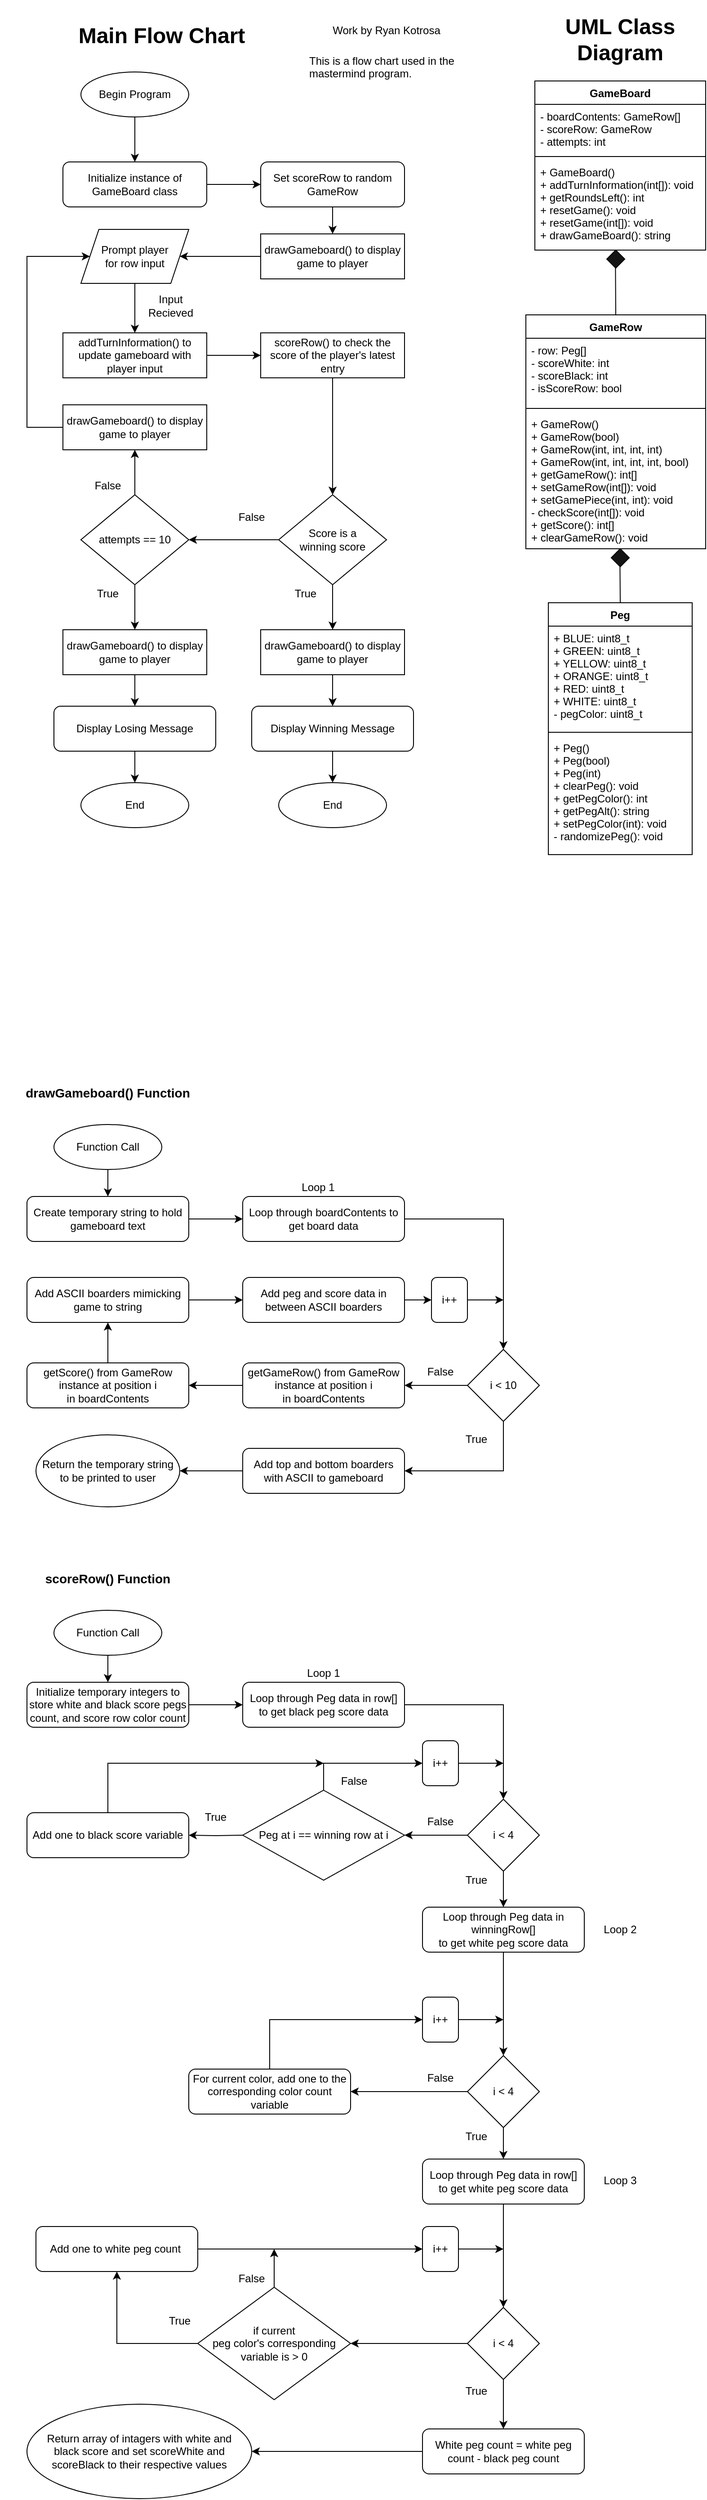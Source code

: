 <mxfile version="13.8.0" type="github">
  <diagram id="C5RBs43oDa-KdzZeNtuy" name="Page-1">
    <mxGraphModel dx="1625" dy="724" grid="1" gridSize="10" guides="1" tooltips="1" connect="1" arrows="1" fold="1" page="1" pageScale="1" pageWidth="827" pageHeight="1169" math="0" shadow="0">
      <root>
        <mxCell id="WIyWlLk6GJQsqaUBKTNV-0" />
        <mxCell id="WIyWlLk6GJQsqaUBKTNV-1" parent="WIyWlLk6GJQsqaUBKTNV-0" />
        <mxCell id="qy54ewY4zmLZA6wz8bQR-19" style="edgeStyle=orthogonalEdgeStyle;rounded=0;orthogonalLoop=1;jettySize=auto;html=1;entryX=0.5;entryY=0;entryDx=0;entryDy=0;" edge="1" parent="WIyWlLk6GJQsqaUBKTNV-1" source="qy54ewY4zmLZA6wz8bQR-0" target="qy54ewY4zmLZA6wz8bQR-18">
          <mxGeometry relative="1" as="geometry" />
        </mxCell>
        <mxCell id="qy54ewY4zmLZA6wz8bQR-0" value="Begin Program" style="ellipse;whiteSpace=wrap;html=1;" vertex="1" parent="WIyWlLk6GJQsqaUBKTNV-1">
          <mxGeometry x="110" y="80" width="120" height="50" as="geometry" />
        </mxCell>
        <mxCell id="qy54ewY4zmLZA6wz8bQR-1" value="" style="endArrow=none;html=1;entryX=0.5;entryY=0;entryDx=0;entryDy=0;exitX=0.484;exitY=0.965;exitDx=0;exitDy=0;exitPerimeter=0;" edge="1" parent="WIyWlLk6GJQsqaUBKTNV-1" source="qy54ewY4zmLZA6wz8bQR-2" target="qy54ewY4zmLZA6wz8bQR-9">
          <mxGeometry width="50" height="50" relative="1" as="geometry">
            <mxPoint x="830" y="391" as="sourcePoint" />
            <mxPoint x="880" y="341" as="targetPoint" />
          </mxGeometry>
        </mxCell>
        <mxCell id="qy54ewY4zmLZA6wz8bQR-2" value="" style="rhombus;whiteSpace=wrap;html=1;fillColor=#141414;" vertex="1" parent="WIyWlLk6GJQsqaUBKTNV-1">
          <mxGeometry x="700" y="610" width="20" height="20" as="geometry" />
        </mxCell>
        <mxCell id="qy54ewY4zmLZA6wz8bQR-3" value="" style="endArrow=none;html=1;entryX=0.5;entryY=0;entryDx=0;entryDy=0;exitX=0.484;exitY=0.965;exitDx=0;exitDy=0;exitPerimeter=0;" edge="1" parent="WIyWlLk6GJQsqaUBKTNV-1" source="qy54ewY4zmLZA6wz8bQR-4" target="qy54ewY4zmLZA6wz8bQR-5">
          <mxGeometry width="50" height="50" relative="1" as="geometry">
            <mxPoint x="800" y="405" as="sourcePoint" />
            <mxPoint x="690" y="305" as="targetPoint" />
          </mxGeometry>
        </mxCell>
        <mxCell id="qy54ewY4zmLZA6wz8bQR-4" value="" style="rhombus;whiteSpace=wrap;html=1;fillColor=#141414;" vertex="1" parent="WIyWlLk6GJQsqaUBKTNV-1">
          <mxGeometry x="695" y="278" width="20" height="20" as="geometry" />
        </mxCell>
        <mxCell id="qy54ewY4zmLZA6wz8bQR-9" value="Peg" style="swimlane;fontStyle=1;align=center;verticalAlign=top;childLayout=stackLayout;horizontal=1;startSize=26;horizontalStack=0;resizeParent=1;resizeParentMax=0;resizeLast=0;collapsible=1;marginBottom=0;" vertex="1" parent="WIyWlLk6GJQsqaUBKTNV-1">
          <mxGeometry x="630" y="670" width="160" height="280" as="geometry" />
        </mxCell>
        <mxCell id="qy54ewY4zmLZA6wz8bQR-10" value="+ BLUE: uint8_t&#xa;+ GREEN: uint8_t&#xa;+ YELLOW: uint8_t&#xa;+ ORANGE: uint8_t&#xa;+ RED: uint8_t&#xa;+ WHITE: uint8_t&#xa;- pegColor: uint8_t" style="text;strokeColor=none;fillColor=none;align=left;verticalAlign=top;spacingLeft=4;spacingRight=4;overflow=hidden;rotatable=0;points=[[0,0.5],[1,0.5]];portConstraint=eastwest;" vertex="1" parent="qy54ewY4zmLZA6wz8bQR-9">
          <mxGeometry y="26" width="160" height="114" as="geometry" />
        </mxCell>
        <mxCell id="qy54ewY4zmLZA6wz8bQR-11" value="" style="line;strokeWidth=1;fillColor=none;align=left;verticalAlign=middle;spacingTop=-1;spacingLeft=3;spacingRight=3;rotatable=0;labelPosition=right;points=[];portConstraint=eastwest;" vertex="1" parent="qy54ewY4zmLZA6wz8bQR-9">
          <mxGeometry y="140" width="160" height="8" as="geometry" />
        </mxCell>
        <mxCell id="qy54ewY4zmLZA6wz8bQR-12" value="+ Peg()&#xa;+ Peg(bool)&#xa;+ Peg(int)&#xa;+ clearPeg(): void&#xa;+ getPegColor(): int&#xa;+ getPegAlt(): string&#xa;+ setPegColor(int): void&#xa;- randomizePeg(): void" style="text;strokeColor=none;fillColor=none;align=left;verticalAlign=top;spacingLeft=4;spacingRight=4;overflow=hidden;rotatable=0;points=[[0,0.5],[1,0.5]];portConstraint=eastwest;" vertex="1" parent="qy54ewY4zmLZA6wz8bQR-9">
          <mxGeometry y="148" width="160" height="132" as="geometry" />
        </mxCell>
        <mxCell id="qy54ewY4zmLZA6wz8bQR-13" value="GameBoard" style="swimlane;fontStyle=1;align=center;verticalAlign=top;childLayout=stackLayout;horizontal=1;startSize=26;horizontalStack=0;resizeParent=1;resizeParentMax=0;resizeLast=0;collapsible=1;marginBottom=0;" vertex="1" parent="WIyWlLk6GJQsqaUBKTNV-1">
          <mxGeometry x="615" y="90" width="190" height="188" as="geometry" />
        </mxCell>
        <mxCell id="qy54ewY4zmLZA6wz8bQR-14" value="- boardContents: GameRow[]&#xa;- scoreRow: GameRow&#xa;- attempts: int&#xa;" style="text;strokeColor=none;fillColor=none;align=left;verticalAlign=top;spacingLeft=4;spacingRight=4;overflow=hidden;rotatable=0;points=[[0,0.5],[1,0.5]];portConstraint=eastwest;" vertex="1" parent="qy54ewY4zmLZA6wz8bQR-13">
          <mxGeometry y="26" width="190" height="54" as="geometry" />
        </mxCell>
        <mxCell id="qy54ewY4zmLZA6wz8bQR-15" value="" style="line;strokeWidth=1;fillColor=none;align=left;verticalAlign=middle;spacingTop=-1;spacingLeft=3;spacingRight=3;rotatable=0;labelPosition=right;points=[];portConstraint=eastwest;" vertex="1" parent="qy54ewY4zmLZA6wz8bQR-13">
          <mxGeometry y="80" width="190" height="8" as="geometry" />
        </mxCell>
        <mxCell id="qy54ewY4zmLZA6wz8bQR-16" value="+ GameBoard()&#xa;+ addTurnInformation(int[]): void&#xa;+ getRoundsLeft(): int&#xa;+ resetGame(): void&#xa;+ resetGame(int[]): void&#xa;+ drawGameBoard(): string" style="text;strokeColor=none;fillColor=none;align=left;verticalAlign=top;spacingLeft=4;spacingRight=4;overflow=hidden;rotatable=0;points=[[0,0.5],[1,0.5]];portConstraint=eastwest;" vertex="1" parent="qy54ewY4zmLZA6wz8bQR-13">
          <mxGeometry y="88" width="190" height="100" as="geometry" />
        </mxCell>
        <mxCell id="qy54ewY4zmLZA6wz8bQR-17" value="&lt;h1&gt;UML Class Diagram&lt;/h1&gt;" style="text;html=1;strokeColor=none;fillColor=none;spacing=5;spacingTop=-20;whiteSpace=wrap;overflow=hidden;rounded=0;align=center;" vertex="1" parent="WIyWlLk6GJQsqaUBKTNV-1">
          <mxGeometry x="640" y="10" width="140" height="70" as="geometry" />
        </mxCell>
        <mxCell id="qy54ewY4zmLZA6wz8bQR-21" style="edgeStyle=orthogonalEdgeStyle;rounded=0;orthogonalLoop=1;jettySize=auto;html=1;entryX=0;entryY=0.5;entryDx=0;entryDy=0;" edge="1" parent="WIyWlLk6GJQsqaUBKTNV-1" source="qy54ewY4zmLZA6wz8bQR-18" target="qy54ewY4zmLZA6wz8bQR-20">
          <mxGeometry relative="1" as="geometry" />
        </mxCell>
        <mxCell id="qy54ewY4zmLZA6wz8bQR-18" value="Initialize instance of GameBoard class" style="rounded=1;whiteSpace=wrap;html=1;" vertex="1" parent="WIyWlLk6GJQsqaUBKTNV-1">
          <mxGeometry x="90" y="180" width="160" height="50" as="geometry" />
        </mxCell>
        <mxCell id="qy54ewY4zmLZA6wz8bQR-24" style="edgeStyle=orthogonalEdgeStyle;rounded=0;orthogonalLoop=1;jettySize=auto;html=1;" edge="1" parent="WIyWlLk6GJQsqaUBKTNV-1" source="qy54ewY4zmLZA6wz8bQR-20" target="qy54ewY4zmLZA6wz8bQR-22">
          <mxGeometry relative="1" as="geometry" />
        </mxCell>
        <mxCell id="qy54ewY4zmLZA6wz8bQR-20" value="Set scoreRow to random GameRow" style="rounded=1;whiteSpace=wrap;html=1;" vertex="1" parent="WIyWlLk6GJQsqaUBKTNV-1">
          <mxGeometry x="310" y="180" width="160" height="50" as="geometry" />
        </mxCell>
        <mxCell id="qy54ewY4zmLZA6wz8bQR-27" style="edgeStyle=orthogonalEdgeStyle;rounded=0;orthogonalLoop=1;jettySize=auto;html=1;entryX=1;entryY=0.5;entryDx=0;entryDy=0;" edge="1" parent="WIyWlLk6GJQsqaUBKTNV-1" source="qy54ewY4zmLZA6wz8bQR-22" target="qy54ewY4zmLZA6wz8bQR-26">
          <mxGeometry relative="1" as="geometry" />
        </mxCell>
        <mxCell id="qy54ewY4zmLZA6wz8bQR-22" value="drawGameboard() to display game to player" style="rounded=1;whiteSpace=wrap;html=1;arcSize=0;" vertex="1" parent="WIyWlLk6GJQsqaUBKTNV-1">
          <mxGeometry x="310" y="260" width="160" height="50" as="geometry" />
        </mxCell>
        <mxCell id="qy54ewY4zmLZA6wz8bQR-29" style="edgeStyle=orthogonalEdgeStyle;rounded=0;orthogonalLoop=1;jettySize=auto;html=1;" edge="1" parent="WIyWlLk6GJQsqaUBKTNV-1" source="qy54ewY4zmLZA6wz8bQR-26" target="qy54ewY4zmLZA6wz8bQR-28">
          <mxGeometry relative="1" as="geometry" />
        </mxCell>
        <mxCell id="qy54ewY4zmLZA6wz8bQR-26" value="Prompt player&lt;br&gt;for row input" style="shape=parallelogram;perimeter=parallelogramPerimeter;whiteSpace=wrap;html=1;fixedSize=1;" vertex="1" parent="WIyWlLk6GJQsqaUBKTNV-1">
          <mxGeometry x="110" y="255" width="120" height="60" as="geometry" />
        </mxCell>
        <mxCell id="qy54ewY4zmLZA6wz8bQR-32" style="edgeStyle=orthogonalEdgeStyle;rounded=0;orthogonalLoop=1;jettySize=auto;html=1;" edge="1" parent="WIyWlLk6GJQsqaUBKTNV-1" source="qy54ewY4zmLZA6wz8bQR-28" target="qy54ewY4zmLZA6wz8bQR-31">
          <mxGeometry relative="1" as="geometry" />
        </mxCell>
        <mxCell id="qy54ewY4zmLZA6wz8bQR-28" value="addTurnInformation() to update gameboard with player input" style="rounded=1;whiteSpace=wrap;html=1;arcSize=0;" vertex="1" parent="WIyWlLk6GJQsqaUBKTNV-1">
          <mxGeometry x="90" y="370" width="160" height="50" as="geometry" />
        </mxCell>
        <mxCell id="qy54ewY4zmLZA6wz8bQR-30" value="Input Recieved" style="text;html=1;strokeColor=none;fillColor=none;align=center;verticalAlign=middle;whiteSpace=wrap;rounded=0;" vertex="1" parent="WIyWlLk6GJQsqaUBKTNV-1">
          <mxGeometry x="190" y="330" width="40" height="20" as="geometry" />
        </mxCell>
        <mxCell id="qy54ewY4zmLZA6wz8bQR-35" style="edgeStyle=orthogonalEdgeStyle;rounded=0;orthogonalLoop=1;jettySize=auto;html=1;entryX=0.5;entryY=0;entryDx=0;entryDy=0;" edge="1" parent="WIyWlLk6GJQsqaUBKTNV-1" source="qy54ewY4zmLZA6wz8bQR-31" target="qy54ewY4zmLZA6wz8bQR-39">
          <mxGeometry relative="1" as="geometry">
            <mxPoint x="390" y="460" as="targetPoint" />
          </mxGeometry>
        </mxCell>
        <mxCell id="qy54ewY4zmLZA6wz8bQR-31" value="scoreRow() to check the score of the player&#39;s latest entry" style="rounded=1;whiteSpace=wrap;html=1;arcSize=0;" vertex="1" parent="WIyWlLk6GJQsqaUBKTNV-1">
          <mxGeometry x="310" y="370" width="160" height="50" as="geometry" />
        </mxCell>
        <mxCell id="qy54ewY4zmLZA6wz8bQR-53" style="edgeStyle=orthogonalEdgeStyle;rounded=0;orthogonalLoop=1;jettySize=auto;html=1;" edge="1" parent="WIyWlLk6GJQsqaUBKTNV-1" source="qy54ewY4zmLZA6wz8bQR-39" target="qy54ewY4zmLZA6wz8bQR-52">
          <mxGeometry relative="1" as="geometry" />
        </mxCell>
        <mxCell id="qy54ewY4zmLZA6wz8bQR-39" value="Score is a &lt;br&gt;winning score" style="rhombus;whiteSpace=wrap;html=1;" vertex="1" parent="WIyWlLk6GJQsqaUBKTNV-1">
          <mxGeometry x="330" y="550" width="120" height="100" as="geometry" />
        </mxCell>
        <mxCell id="qy54ewY4zmLZA6wz8bQR-41" value="False" style="text;html=1;strokeColor=none;fillColor=none;align=center;verticalAlign=middle;whiteSpace=wrap;rounded=0;" vertex="1" parent="WIyWlLk6GJQsqaUBKTNV-1">
          <mxGeometry x="280" y="565" width="40" height="20" as="geometry" />
        </mxCell>
        <mxCell id="qy54ewY4zmLZA6wz8bQR-44" style="edgeStyle=orthogonalEdgeStyle;rounded=0;orthogonalLoop=1;jettySize=auto;html=1;" edge="1" parent="WIyWlLk6GJQsqaUBKTNV-1" source="qy54ewY4zmLZA6wz8bQR-42" target="qy54ewY4zmLZA6wz8bQR-26">
          <mxGeometry relative="1" as="geometry">
            <mxPoint x="50" y="290" as="targetPoint" />
            <Array as="points">
              <mxPoint x="50" y="475" />
              <mxPoint x="50" y="285" />
            </Array>
          </mxGeometry>
        </mxCell>
        <mxCell id="qy54ewY4zmLZA6wz8bQR-42" value="drawGameboard() to display game to player" style="rounded=1;whiteSpace=wrap;html=1;arcSize=0;" vertex="1" parent="WIyWlLk6GJQsqaUBKTNV-1">
          <mxGeometry x="90" y="450" width="160" height="50" as="geometry" />
        </mxCell>
        <mxCell id="qy54ewY4zmLZA6wz8bQR-51" style="edgeStyle=orthogonalEdgeStyle;rounded=0;orthogonalLoop=1;jettySize=auto;html=1;entryX=0.5;entryY=0;entryDx=0;entryDy=0;" edge="1" parent="WIyWlLk6GJQsqaUBKTNV-1" source="qy54ewY4zmLZA6wz8bQR-46" target="qy54ewY4zmLZA6wz8bQR-50">
          <mxGeometry relative="1" as="geometry" />
        </mxCell>
        <mxCell id="qy54ewY4zmLZA6wz8bQR-46" value="drawGameboard() to display game to player" style="rounded=1;whiteSpace=wrap;html=1;arcSize=0;" vertex="1" parent="WIyWlLk6GJQsqaUBKTNV-1">
          <mxGeometry x="310" y="700" width="160" height="50" as="geometry" />
        </mxCell>
        <mxCell id="qy54ewY4zmLZA6wz8bQR-47" style="edgeStyle=orthogonalEdgeStyle;rounded=0;orthogonalLoop=1;jettySize=auto;html=1;entryX=0.5;entryY=0;entryDx=0;entryDy=0;exitX=0.5;exitY=1;exitDx=0;exitDy=0;" edge="1" parent="WIyWlLk6GJQsqaUBKTNV-1" source="qy54ewY4zmLZA6wz8bQR-39" target="qy54ewY4zmLZA6wz8bQR-46">
          <mxGeometry relative="1" as="geometry">
            <mxPoint x="390" y="565" as="sourcePoint" />
            <mxPoint x="260" y="520" as="targetPoint" />
          </mxGeometry>
        </mxCell>
        <mxCell id="qy54ewY4zmLZA6wz8bQR-48" value="True" style="text;html=1;strokeColor=none;fillColor=none;align=center;verticalAlign=middle;whiteSpace=wrap;rounded=0;" vertex="1" parent="WIyWlLk6GJQsqaUBKTNV-1">
          <mxGeometry x="340" y="650" width="40" height="20" as="geometry" />
        </mxCell>
        <mxCell id="qy54ewY4zmLZA6wz8bQR-65" style="edgeStyle=orthogonalEdgeStyle;rounded=0;orthogonalLoop=1;jettySize=auto;html=1;" edge="1" parent="WIyWlLk6GJQsqaUBKTNV-1" source="qy54ewY4zmLZA6wz8bQR-50" target="qy54ewY4zmLZA6wz8bQR-64">
          <mxGeometry relative="1" as="geometry" />
        </mxCell>
        <mxCell id="qy54ewY4zmLZA6wz8bQR-50" value="Display Winning Message" style="rounded=1;whiteSpace=wrap;html=1;" vertex="1" parent="WIyWlLk6GJQsqaUBKTNV-1">
          <mxGeometry x="300" y="785" width="180" height="50" as="geometry" />
        </mxCell>
        <mxCell id="qy54ewY4zmLZA6wz8bQR-54" style="edgeStyle=orthogonalEdgeStyle;rounded=0;orthogonalLoop=1;jettySize=auto;html=1;" edge="1" parent="WIyWlLk6GJQsqaUBKTNV-1" source="qy54ewY4zmLZA6wz8bQR-52" target="qy54ewY4zmLZA6wz8bQR-42">
          <mxGeometry relative="1" as="geometry" />
        </mxCell>
        <mxCell id="qy54ewY4zmLZA6wz8bQR-55" style="edgeStyle=orthogonalEdgeStyle;rounded=0;orthogonalLoop=1;jettySize=auto;html=1;entryX=0.5;entryY=0;entryDx=0;entryDy=0;" edge="1" parent="WIyWlLk6GJQsqaUBKTNV-1" source="qy54ewY4zmLZA6wz8bQR-52" target="qy54ewY4zmLZA6wz8bQR-59">
          <mxGeometry relative="1" as="geometry">
            <mxPoint x="170" y="690" as="targetPoint" />
          </mxGeometry>
        </mxCell>
        <mxCell id="qy54ewY4zmLZA6wz8bQR-52" value="attempts == 10" style="rhombus;whiteSpace=wrap;html=1;" vertex="1" parent="WIyWlLk6GJQsqaUBKTNV-1">
          <mxGeometry x="110" y="550" width="120" height="100" as="geometry" />
        </mxCell>
        <mxCell id="qy54ewY4zmLZA6wz8bQR-56" value="False" style="text;html=1;strokeColor=none;fillColor=none;align=center;verticalAlign=middle;whiteSpace=wrap;rounded=0;" vertex="1" parent="WIyWlLk6GJQsqaUBKTNV-1">
          <mxGeometry x="120" y="530" width="40" height="20" as="geometry" />
        </mxCell>
        <mxCell id="qy54ewY4zmLZA6wz8bQR-58" value="True" style="text;html=1;strokeColor=none;fillColor=none;align=center;verticalAlign=middle;whiteSpace=wrap;rounded=0;" vertex="1" parent="WIyWlLk6GJQsqaUBKTNV-1">
          <mxGeometry x="120" y="650" width="40" height="20" as="geometry" />
        </mxCell>
        <mxCell id="qy54ewY4zmLZA6wz8bQR-62" style="edgeStyle=orthogonalEdgeStyle;rounded=0;orthogonalLoop=1;jettySize=auto;html=1;entryX=0.5;entryY=0;entryDx=0;entryDy=0;" edge="1" parent="WIyWlLk6GJQsqaUBKTNV-1" source="qy54ewY4zmLZA6wz8bQR-59" target="qy54ewY4zmLZA6wz8bQR-60">
          <mxGeometry relative="1" as="geometry" />
        </mxCell>
        <mxCell id="qy54ewY4zmLZA6wz8bQR-59" value="drawGameboard() to display game to player" style="rounded=1;whiteSpace=wrap;html=1;arcSize=0;" vertex="1" parent="WIyWlLk6GJQsqaUBKTNV-1">
          <mxGeometry x="90" y="700" width="160" height="50" as="geometry" />
        </mxCell>
        <mxCell id="qy54ewY4zmLZA6wz8bQR-66" style="edgeStyle=orthogonalEdgeStyle;rounded=0;orthogonalLoop=1;jettySize=auto;html=1;" edge="1" parent="WIyWlLk6GJQsqaUBKTNV-1" source="qy54ewY4zmLZA6wz8bQR-60" target="qy54ewY4zmLZA6wz8bQR-63">
          <mxGeometry relative="1" as="geometry" />
        </mxCell>
        <mxCell id="qy54ewY4zmLZA6wz8bQR-60" value="Display Losing Message" style="rounded=1;whiteSpace=wrap;html=1;" vertex="1" parent="WIyWlLk6GJQsqaUBKTNV-1">
          <mxGeometry x="80" y="785" width="180" height="50" as="geometry" />
        </mxCell>
        <mxCell id="qy54ewY4zmLZA6wz8bQR-63" value="End" style="ellipse;whiteSpace=wrap;html=1;" vertex="1" parent="WIyWlLk6GJQsqaUBKTNV-1">
          <mxGeometry x="110" y="870" width="120" height="50" as="geometry" />
        </mxCell>
        <mxCell id="qy54ewY4zmLZA6wz8bQR-64" value="End" style="ellipse;whiteSpace=wrap;html=1;" vertex="1" parent="WIyWlLk6GJQsqaUBKTNV-1">
          <mxGeometry x="330" y="870" width="120" height="50" as="geometry" />
        </mxCell>
        <mxCell id="qy54ewY4zmLZA6wz8bQR-70" style="edgeStyle=orthogonalEdgeStyle;rounded=0;orthogonalLoop=1;jettySize=auto;html=1;entryX=0.5;entryY=0;entryDx=0;entryDy=0;" edge="1" parent="WIyWlLk6GJQsqaUBKTNV-1" source="qy54ewY4zmLZA6wz8bQR-67">
          <mxGeometry relative="1" as="geometry">
            <mxPoint x="140" y="1330" as="targetPoint" />
          </mxGeometry>
        </mxCell>
        <mxCell id="qy54ewY4zmLZA6wz8bQR-5" value="GameRow" style="swimlane;fontStyle=1;align=center;verticalAlign=top;childLayout=stackLayout;horizontal=1;startSize=26;horizontalStack=0;resizeParent=1;resizeParentMax=0;resizeLast=0;collapsible=1;marginBottom=0;" vertex="1" parent="WIyWlLk6GJQsqaUBKTNV-1">
          <mxGeometry x="605" y="350" width="200" height="260" as="geometry" />
        </mxCell>
        <mxCell id="qy54ewY4zmLZA6wz8bQR-6" value="- row: Peg[]&#xa;- scoreWhite: int&#xa;- scoreBlack: int&#xa;- isScoreRow: bool" style="text;strokeColor=none;fillColor=none;align=left;verticalAlign=top;spacingLeft=4;spacingRight=4;overflow=hidden;rotatable=0;points=[[0,0.5],[1,0.5]];portConstraint=eastwest;" vertex="1" parent="qy54ewY4zmLZA6wz8bQR-5">
          <mxGeometry y="26" width="200" height="74" as="geometry" />
        </mxCell>
        <mxCell id="qy54ewY4zmLZA6wz8bQR-7" value="" style="line;strokeWidth=1;fillColor=none;align=left;verticalAlign=middle;spacingTop=-1;spacingLeft=3;spacingRight=3;rotatable=0;labelPosition=right;points=[];portConstraint=eastwest;" vertex="1" parent="qy54ewY4zmLZA6wz8bQR-5">
          <mxGeometry y="100" width="200" height="8" as="geometry" />
        </mxCell>
        <mxCell id="qy54ewY4zmLZA6wz8bQR-8" value="+ GameRow()&#xa;+ GameRow(bool)&#xa;+ GameRow(int, int, int, int)&#xa;+ GameRow(int, int, int, int, bool)&#xa;+ getGameRow(): int[]&#xa;+ setGameRow(int[]): void&#xa;+ setGamePiece(int, int): void&#xa;- checkScore(int[]): void&#xa;+ getScore(): int[]&#xa;+ clearGameRow(): void&#xa;" style="text;strokeColor=none;fillColor=none;align=left;verticalAlign=top;spacingLeft=4;spacingRight=4;overflow=hidden;rotatable=0;points=[[0,0.5],[1,0.5]];portConstraint=eastwest;" vertex="1" parent="qy54ewY4zmLZA6wz8bQR-5">
          <mxGeometry y="108" width="200" height="152" as="geometry" />
        </mxCell>
        <mxCell id="qy54ewY4zmLZA6wz8bQR-67" value="Function Call" style="ellipse;whiteSpace=wrap;html=1;" vertex="1" parent="WIyWlLk6GJQsqaUBKTNV-1">
          <mxGeometry x="80" y="1250" width="120" height="50" as="geometry" />
        </mxCell>
        <mxCell id="qy54ewY4zmLZA6wz8bQR-69" value="&lt;font style=&quot;font-size: 14px&quot;&gt;drawGameboard() Function&lt;/font&gt;" style="text;html=1;strokeColor=none;fillColor=none;align=center;verticalAlign=middle;whiteSpace=wrap;rounded=0;fontStyle=1" vertex="1" parent="WIyWlLk6GJQsqaUBKTNV-1">
          <mxGeometry x="20" y="1190" width="240" height="50" as="geometry" />
        </mxCell>
        <mxCell id="qy54ewY4zmLZA6wz8bQR-73" style="edgeStyle=orthogonalEdgeStyle;rounded=0;orthogonalLoop=1;jettySize=auto;html=1;entryX=0;entryY=0.5;entryDx=0;entryDy=0;" edge="1" parent="WIyWlLk6GJQsqaUBKTNV-1" source="qy54ewY4zmLZA6wz8bQR-71" target="qy54ewY4zmLZA6wz8bQR-72">
          <mxGeometry relative="1" as="geometry" />
        </mxCell>
        <mxCell id="qy54ewY4zmLZA6wz8bQR-71" value="Create temporary string to hold gameboard text" style="rounded=1;whiteSpace=wrap;html=1;" vertex="1" parent="WIyWlLk6GJQsqaUBKTNV-1">
          <mxGeometry x="50" y="1330" width="180" height="50" as="geometry" />
        </mxCell>
        <mxCell id="qy54ewY4zmLZA6wz8bQR-81" style="edgeStyle=orthogonalEdgeStyle;rounded=0;orthogonalLoop=1;jettySize=auto;html=1;entryX=0.5;entryY=0;entryDx=0;entryDy=0;" edge="1" parent="WIyWlLk6GJQsqaUBKTNV-1" source="qy54ewY4zmLZA6wz8bQR-72" target="qy54ewY4zmLZA6wz8bQR-76">
          <mxGeometry relative="1" as="geometry" />
        </mxCell>
        <mxCell id="qy54ewY4zmLZA6wz8bQR-72" value="Loop through boardContents to get board data" style="rounded=1;whiteSpace=wrap;html=1;" vertex="1" parent="WIyWlLk6GJQsqaUBKTNV-1">
          <mxGeometry x="290" y="1330" width="180" height="50" as="geometry" />
        </mxCell>
        <mxCell id="qy54ewY4zmLZA6wz8bQR-74" value="&lt;h1&gt;Main Flow Chart&lt;/h1&gt;" style="text;html=1;strokeColor=none;fillColor=none;spacing=5;spacingTop=-20;whiteSpace=wrap;overflow=hidden;rounded=0;align=center;" vertex="1" parent="WIyWlLk6GJQsqaUBKTNV-1">
          <mxGeometry x="30" y="20" width="340" height="40" as="geometry" />
        </mxCell>
        <mxCell id="qy54ewY4zmLZA6wz8bQR-80" style="edgeStyle=orthogonalEdgeStyle;rounded=0;orthogonalLoop=1;jettySize=auto;html=1;" edge="1" parent="WIyWlLk6GJQsqaUBKTNV-1" source="qy54ewY4zmLZA6wz8bQR-76" target="qy54ewY4zmLZA6wz8bQR-79">
          <mxGeometry relative="1" as="geometry" />
        </mxCell>
        <mxCell id="qy54ewY4zmLZA6wz8bQR-94" style="edgeStyle=orthogonalEdgeStyle;rounded=0;orthogonalLoop=1;jettySize=auto;html=1;entryX=1;entryY=0.5;entryDx=0;entryDy=0;" edge="1" parent="WIyWlLk6GJQsqaUBKTNV-1" source="qy54ewY4zmLZA6wz8bQR-76" target="qy54ewY4zmLZA6wz8bQR-92">
          <mxGeometry relative="1" as="geometry">
            <Array as="points">
              <mxPoint x="580" y="1635" />
            </Array>
          </mxGeometry>
        </mxCell>
        <mxCell id="qy54ewY4zmLZA6wz8bQR-76" value="i &amp;lt; 10" style="rhombus;whiteSpace=wrap;html=1;" vertex="1" parent="WIyWlLk6GJQsqaUBKTNV-1">
          <mxGeometry x="540" y="1500" width="80" height="80" as="geometry" />
        </mxCell>
        <mxCell id="qy54ewY4zmLZA6wz8bQR-84" style="edgeStyle=orthogonalEdgeStyle;rounded=0;orthogonalLoop=1;jettySize=auto;html=1;entryX=1;entryY=0.5;entryDx=0;entryDy=0;" edge="1" parent="WIyWlLk6GJQsqaUBKTNV-1" source="qy54ewY4zmLZA6wz8bQR-79" target="qy54ewY4zmLZA6wz8bQR-82">
          <mxGeometry relative="1" as="geometry" />
        </mxCell>
        <mxCell id="qy54ewY4zmLZA6wz8bQR-79" value="getGameRow() from GameRow instance at position i&lt;br&gt;in boardContents" style="rounded=1;whiteSpace=wrap;html=1;" vertex="1" parent="WIyWlLk6GJQsqaUBKTNV-1">
          <mxGeometry x="290" y="1515" width="180" height="50" as="geometry" />
        </mxCell>
        <mxCell id="qy54ewY4zmLZA6wz8bQR-85" style="edgeStyle=orthogonalEdgeStyle;rounded=0;orthogonalLoop=1;jettySize=auto;html=1;" edge="1" parent="WIyWlLk6GJQsqaUBKTNV-1" source="qy54ewY4zmLZA6wz8bQR-82" target="qy54ewY4zmLZA6wz8bQR-83">
          <mxGeometry relative="1" as="geometry" />
        </mxCell>
        <mxCell id="qy54ewY4zmLZA6wz8bQR-82" value="getScore() from GameRow instance at position i&lt;br&gt;in boardContents" style="rounded=1;whiteSpace=wrap;html=1;" vertex="1" parent="WIyWlLk6GJQsqaUBKTNV-1">
          <mxGeometry x="50" y="1515" width="180" height="50" as="geometry" />
        </mxCell>
        <mxCell id="qy54ewY4zmLZA6wz8bQR-93" style="edgeStyle=orthogonalEdgeStyle;rounded=0;orthogonalLoop=1;jettySize=auto;html=1;entryX=0;entryY=0.5;entryDx=0;entryDy=0;" edge="1" parent="WIyWlLk6GJQsqaUBKTNV-1" source="qy54ewY4zmLZA6wz8bQR-83" target="qy54ewY4zmLZA6wz8bQR-87">
          <mxGeometry relative="1" as="geometry" />
        </mxCell>
        <mxCell id="qy54ewY4zmLZA6wz8bQR-83" value="Add ASCII boarders mimicking game to string" style="rounded=1;whiteSpace=wrap;html=1;" vertex="1" parent="WIyWlLk6GJQsqaUBKTNV-1">
          <mxGeometry x="50" y="1420" width="180" height="50" as="geometry" />
        </mxCell>
        <mxCell id="qy54ewY4zmLZA6wz8bQR-127" style="edgeStyle=orthogonalEdgeStyle;rounded=0;orthogonalLoop=1;jettySize=auto;html=1;entryX=0;entryY=0.5;entryDx=0;entryDy=0;" edge="1" parent="WIyWlLk6GJQsqaUBKTNV-1" source="qy54ewY4zmLZA6wz8bQR-87" target="qy54ewY4zmLZA6wz8bQR-126">
          <mxGeometry relative="1" as="geometry" />
        </mxCell>
        <mxCell id="qy54ewY4zmLZA6wz8bQR-87" value="Add peg and score data in between ASCII boarders" style="rounded=1;whiteSpace=wrap;html=1;" vertex="1" parent="WIyWlLk6GJQsqaUBKTNV-1">
          <mxGeometry x="290" y="1420" width="180" height="50" as="geometry" />
        </mxCell>
        <mxCell id="qy54ewY4zmLZA6wz8bQR-90" value="False" style="text;html=1;strokeColor=none;fillColor=none;align=center;verticalAlign=middle;whiteSpace=wrap;rounded=0;" vertex="1" parent="WIyWlLk6GJQsqaUBKTNV-1">
          <mxGeometry x="490" y="1515" width="40" height="20" as="geometry" />
        </mxCell>
        <mxCell id="qy54ewY4zmLZA6wz8bQR-96" style="edgeStyle=orthogonalEdgeStyle;rounded=0;orthogonalLoop=1;jettySize=auto;html=1;entryX=1;entryY=0.5;entryDx=0;entryDy=0;" edge="1" parent="WIyWlLk6GJQsqaUBKTNV-1" source="qy54ewY4zmLZA6wz8bQR-92" target="qy54ewY4zmLZA6wz8bQR-97">
          <mxGeometry relative="1" as="geometry">
            <mxPoint x="230" y="1635" as="targetPoint" />
          </mxGeometry>
        </mxCell>
        <mxCell id="qy54ewY4zmLZA6wz8bQR-92" value="Add top and bottom boarders with ASCII to gameboard" style="rounded=1;whiteSpace=wrap;html=1;" vertex="1" parent="WIyWlLk6GJQsqaUBKTNV-1">
          <mxGeometry x="290" y="1610" width="180" height="50" as="geometry" />
        </mxCell>
        <mxCell id="qy54ewY4zmLZA6wz8bQR-97" value="&lt;span&gt;Return the temporary string to be printed to user&lt;/span&gt;" style="ellipse;whiteSpace=wrap;html=1;" vertex="1" parent="WIyWlLk6GJQsqaUBKTNV-1">
          <mxGeometry x="60" y="1595" width="160" height="80" as="geometry" />
        </mxCell>
        <mxCell id="qy54ewY4zmLZA6wz8bQR-98" style="edgeStyle=orthogonalEdgeStyle;rounded=0;orthogonalLoop=1;jettySize=auto;html=1;entryX=0.5;entryY=0;entryDx=0;entryDy=0;" edge="1" parent="WIyWlLk6GJQsqaUBKTNV-1" source="qy54ewY4zmLZA6wz8bQR-99">
          <mxGeometry relative="1" as="geometry">
            <mxPoint x="140" y="1870" as="targetPoint" />
          </mxGeometry>
        </mxCell>
        <mxCell id="qy54ewY4zmLZA6wz8bQR-99" value="Function Call" style="ellipse;whiteSpace=wrap;html=1;" vertex="1" parent="WIyWlLk6GJQsqaUBKTNV-1">
          <mxGeometry x="80" y="1790" width="120" height="50" as="geometry" />
        </mxCell>
        <mxCell id="qy54ewY4zmLZA6wz8bQR-100" value="&lt;font style=&quot;font-size: 14px&quot;&gt;scoreRow() Function&lt;/font&gt;" style="text;html=1;strokeColor=none;fillColor=none;align=center;verticalAlign=middle;whiteSpace=wrap;rounded=0;fontStyle=1" vertex="1" parent="WIyWlLk6GJQsqaUBKTNV-1">
          <mxGeometry x="20" y="1730" width="240" height="50" as="geometry" />
        </mxCell>
        <mxCell id="qy54ewY4zmLZA6wz8bQR-101" style="edgeStyle=orthogonalEdgeStyle;rounded=0;orthogonalLoop=1;jettySize=auto;html=1;entryX=0;entryY=0.5;entryDx=0;entryDy=0;" edge="1" parent="WIyWlLk6GJQsqaUBKTNV-1" source="qy54ewY4zmLZA6wz8bQR-102" target="qy54ewY4zmLZA6wz8bQR-104">
          <mxGeometry relative="1" as="geometry" />
        </mxCell>
        <mxCell id="qy54ewY4zmLZA6wz8bQR-102" value="Initialize temporary integers to store white and black score pegs count, and score row color count" style="rounded=1;whiteSpace=wrap;html=1;" vertex="1" parent="WIyWlLk6GJQsqaUBKTNV-1">
          <mxGeometry x="50" y="1870" width="180" height="50" as="geometry" />
        </mxCell>
        <mxCell id="qy54ewY4zmLZA6wz8bQR-103" style="edgeStyle=orthogonalEdgeStyle;rounded=0;orthogonalLoop=1;jettySize=auto;html=1;entryX=0.5;entryY=0;entryDx=0;entryDy=0;" edge="1" parent="WIyWlLk6GJQsqaUBKTNV-1" source="qy54ewY4zmLZA6wz8bQR-104" target="qy54ewY4zmLZA6wz8bQR-107">
          <mxGeometry relative="1" as="geometry" />
        </mxCell>
        <mxCell id="qy54ewY4zmLZA6wz8bQR-104" value="Loop through Peg data in row[]&lt;br&gt;to get black peg score data" style="rounded=1;whiteSpace=wrap;html=1;" vertex="1" parent="WIyWlLk6GJQsqaUBKTNV-1">
          <mxGeometry x="290" y="1870" width="180" height="50" as="geometry" />
        </mxCell>
        <mxCell id="qy54ewY4zmLZA6wz8bQR-105" style="edgeStyle=orthogonalEdgeStyle;rounded=0;orthogonalLoop=1;jettySize=auto;html=1;" edge="1" parent="WIyWlLk6GJQsqaUBKTNV-1" source="qy54ewY4zmLZA6wz8bQR-107">
          <mxGeometry relative="1" as="geometry">
            <mxPoint x="470" y="2040" as="targetPoint" />
          </mxGeometry>
        </mxCell>
        <mxCell id="qy54ewY4zmLZA6wz8bQR-107" value="i &amp;lt; 4" style="rhombus;whiteSpace=wrap;html=1;" vertex="1" parent="WIyWlLk6GJQsqaUBKTNV-1">
          <mxGeometry x="540" y="2000" width="80" height="80" as="geometry" />
        </mxCell>
        <mxCell id="qy54ewY4zmLZA6wz8bQR-108" style="edgeStyle=orthogonalEdgeStyle;rounded=0;orthogonalLoop=1;jettySize=auto;html=1;entryX=1;entryY=0.5;entryDx=0;entryDy=0;" edge="1" parent="WIyWlLk6GJQsqaUBKTNV-1" target="qy54ewY4zmLZA6wz8bQR-111">
          <mxGeometry relative="1" as="geometry">
            <mxPoint x="290" y="2040" as="sourcePoint" />
          </mxGeometry>
        </mxCell>
        <mxCell id="qy54ewY4zmLZA6wz8bQR-125" style="edgeStyle=orthogonalEdgeStyle;rounded=0;orthogonalLoop=1;jettySize=auto;html=1;" edge="1" parent="WIyWlLk6GJQsqaUBKTNV-1" source="qy54ewY4zmLZA6wz8bQR-111">
          <mxGeometry relative="1" as="geometry">
            <mxPoint x="380" y="1960" as="targetPoint" />
            <Array as="points">
              <mxPoint x="140" y="1960" />
            </Array>
          </mxGeometry>
        </mxCell>
        <mxCell id="qy54ewY4zmLZA6wz8bQR-111" value="Add one to black score variable" style="rounded=1;whiteSpace=wrap;html=1;" vertex="1" parent="WIyWlLk6GJQsqaUBKTNV-1">
          <mxGeometry x="50" y="2015" width="180" height="50" as="geometry" />
        </mxCell>
        <mxCell id="qy54ewY4zmLZA6wz8bQR-112" style="edgeStyle=orthogonalEdgeStyle;rounded=0;orthogonalLoop=1;jettySize=auto;html=1;entryX=0;entryY=0.5;entryDx=0;entryDy=0;" edge="1" parent="WIyWlLk6GJQsqaUBKTNV-1" source="qy54ewY4zmLZA6wz8bQR-113">
          <mxGeometry relative="1" as="geometry">
            <mxPoint x="290" y="1985" as="targetPoint" />
          </mxGeometry>
        </mxCell>
        <mxCell id="qy54ewY4zmLZA6wz8bQR-116" value="False" style="text;html=1;strokeColor=none;fillColor=none;align=center;verticalAlign=middle;whiteSpace=wrap;rounded=0;" vertex="1" parent="WIyWlLk6GJQsqaUBKTNV-1">
          <mxGeometry x="490" y="2015" width="40" height="20" as="geometry" />
        </mxCell>
        <mxCell id="qy54ewY4zmLZA6wz8bQR-119" value="&lt;span&gt;Return array of intagers with white and&lt;br&gt;black score and set scoreWhite and &lt;br&gt;scoreBlack to their respective values&lt;br&gt;&lt;/span&gt;" style="ellipse;whiteSpace=wrap;html=1;" vertex="1" parent="WIyWlLk6GJQsqaUBKTNV-1">
          <mxGeometry x="50" y="2672.5" width="250" height="105" as="geometry" />
        </mxCell>
        <mxCell id="qy54ewY4zmLZA6wz8bQR-120" value="True" style="text;html=1;strokeColor=none;fillColor=none;align=center;verticalAlign=middle;whiteSpace=wrap;rounded=0;" vertex="1" parent="WIyWlLk6GJQsqaUBKTNV-1">
          <mxGeometry x="530" y="1590" width="40" height="20" as="geometry" />
        </mxCell>
        <mxCell id="qy54ewY4zmLZA6wz8bQR-133" style="edgeStyle=orthogonalEdgeStyle;rounded=0;orthogonalLoop=1;jettySize=auto;html=1;entryX=0;entryY=0.5;entryDx=0;entryDy=0;" edge="1" parent="WIyWlLk6GJQsqaUBKTNV-1" source="qy54ewY4zmLZA6wz8bQR-121" target="qy54ewY4zmLZA6wz8bQR-129">
          <mxGeometry relative="1" as="geometry">
            <Array as="points">
              <mxPoint x="380" y="2040" />
              <mxPoint x="380" y="1960" />
            </Array>
          </mxGeometry>
        </mxCell>
        <mxCell id="qy54ewY4zmLZA6wz8bQR-121" value="&lt;span&gt;Peg at i == winning row at i&lt;/span&gt;" style="rhombus;whiteSpace=wrap;html=1;" vertex="1" parent="WIyWlLk6GJQsqaUBKTNV-1">
          <mxGeometry x="290" y="1990" width="180" height="100" as="geometry" />
        </mxCell>
        <mxCell id="qy54ewY4zmLZA6wz8bQR-123" value="False" style="text;html=1;strokeColor=none;fillColor=none;align=center;verticalAlign=middle;whiteSpace=wrap;rounded=0;" vertex="1" parent="WIyWlLk6GJQsqaUBKTNV-1">
          <mxGeometry x="394" y="1970" width="40" height="20" as="geometry" />
        </mxCell>
        <mxCell id="qy54ewY4zmLZA6wz8bQR-124" value="True" style="text;html=1;strokeColor=none;fillColor=none;align=center;verticalAlign=middle;whiteSpace=wrap;rounded=0;" vertex="1" parent="WIyWlLk6GJQsqaUBKTNV-1">
          <mxGeometry x="240" y="2010" width="40" height="20" as="geometry" />
        </mxCell>
        <mxCell id="qy54ewY4zmLZA6wz8bQR-128" style="edgeStyle=orthogonalEdgeStyle;rounded=0;orthogonalLoop=1;jettySize=auto;html=1;" edge="1" parent="WIyWlLk6GJQsqaUBKTNV-1" source="qy54ewY4zmLZA6wz8bQR-126">
          <mxGeometry relative="1" as="geometry">
            <mxPoint x="580" y="1445" as="targetPoint" />
          </mxGeometry>
        </mxCell>
        <mxCell id="qy54ewY4zmLZA6wz8bQR-126" value="i++" style="rounded=1;whiteSpace=wrap;html=1;" vertex="1" parent="WIyWlLk6GJQsqaUBKTNV-1">
          <mxGeometry x="500" y="1420" width="40" height="50" as="geometry" />
        </mxCell>
        <mxCell id="qy54ewY4zmLZA6wz8bQR-134" style="edgeStyle=orthogonalEdgeStyle;rounded=0;orthogonalLoop=1;jettySize=auto;html=1;" edge="1" parent="WIyWlLk6GJQsqaUBKTNV-1" source="qy54ewY4zmLZA6wz8bQR-129">
          <mxGeometry relative="1" as="geometry">
            <mxPoint x="580" y="1960" as="targetPoint" />
          </mxGeometry>
        </mxCell>
        <mxCell id="qy54ewY4zmLZA6wz8bQR-129" value="i++" style="rounded=1;whiteSpace=wrap;html=1;" vertex="1" parent="WIyWlLk6GJQsqaUBKTNV-1">
          <mxGeometry x="490" y="1935" width="40" height="50" as="geometry" />
        </mxCell>
        <mxCell id="qy54ewY4zmLZA6wz8bQR-148" style="edgeStyle=orthogonalEdgeStyle;rounded=0;orthogonalLoop=1;jettySize=auto;html=1;entryX=0.5;entryY=0;entryDx=0;entryDy=0;" edge="1" parent="WIyWlLk6GJQsqaUBKTNV-1" source="qy54ewY4zmLZA6wz8bQR-135" target="qy54ewY4zmLZA6wz8bQR-138">
          <mxGeometry relative="1" as="geometry" />
        </mxCell>
        <mxCell id="qy54ewY4zmLZA6wz8bQR-135" value="Loop through Peg data in winningRow[]&lt;br&gt;to get white peg score data" style="rounded=1;whiteSpace=wrap;html=1;" vertex="1" parent="WIyWlLk6GJQsqaUBKTNV-1">
          <mxGeometry x="490" y="2120" width="180" height="50" as="geometry" />
        </mxCell>
        <mxCell id="qy54ewY4zmLZA6wz8bQR-136" style="edgeStyle=orthogonalEdgeStyle;rounded=0;orthogonalLoop=1;jettySize=auto;html=1;entryX=0.5;entryY=0;entryDx=0;entryDy=0;" edge="1" parent="WIyWlLk6GJQsqaUBKTNV-1" source="qy54ewY4zmLZA6wz8bQR-107" target="qy54ewY4zmLZA6wz8bQR-135">
          <mxGeometry relative="1" as="geometry">
            <Array as="points" />
            <mxPoint x="580" y="2080" as="sourcePoint" />
            <mxPoint x="580" y="2110" as="targetPoint" />
          </mxGeometry>
        </mxCell>
        <mxCell id="qy54ewY4zmLZA6wz8bQR-137" style="edgeStyle=orthogonalEdgeStyle;rounded=0;orthogonalLoop=1;jettySize=auto;html=1;entryX=1;entryY=0.5;entryDx=0;entryDy=0;" edge="1" parent="WIyWlLk6GJQsqaUBKTNV-1" source="qy54ewY4zmLZA6wz8bQR-138" target="qy54ewY4zmLZA6wz8bQR-149">
          <mxGeometry relative="1" as="geometry">
            <mxPoint x="470" y="2325" as="targetPoint" />
          </mxGeometry>
        </mxCell>
        <mxCell id="qy54ewY4zmLZA6wz8bQR-161" style="edgeStyle=orthogonalEdgeStyle;rounded=0;orthogonalLoop=1;jettySize=auto;html=1;entryX=0.5;entryY=0;entryDx=0;entryDy=0;" edge="1" parent="WIyWlLk6GJQsqaUBKTNV-1" source="qy54ewY4zmLZA6wz8bQR-138" target="qy54ewY4zmLZA6wz8bQR-155">
          <mxGeometry relative="1" as="geometry" />
        </mxCell>
        <mxCell id="qy54ewY4zmLZA6wz8bQR-138" value="i &amp;lt; 4" style="rhombus;whiteSpace=wrap;html=1;" vertex="1" parent="WIyWlLk6GJQsqaUBKTNV-1">
          <mxGeometry x="540" y="2285" width="80" height="80" as="geometry" />
        </mxCell>
        <mxCell id="qy54ewY4zmLZA6wz8bQR-142" value="False" style="text;html=1;strokeColor=none;fillColor=none;align=center;verticalAlign=middle;whiteSpace=wrap;rounded=0;" vertex="1" parent="WIyWlLk6GJQsqaUBKTNV-1">
          <mxGeometry x="490" y="2300" width="40" height="20" as="geometry" />
        </mxCell>
        <mxCell id="qy54ewY4zmLZA6wz8bQR-146" style="edgeStyle=orthogonalEdgeStyle;rounded=0;orthogonalLoop=1;jettySize=auto;html=1;" edge="1" parent="WIyWlLk6GJQsqaUBKTNV-1" source="qy54ewY4zmLZA6wz8bQR-147">
          <mxGeometry relative="1" as="geometry">
            <mxPoint x="580" y="2245" as="targetPoint" />
          </mxGeometry>
        </mxCell>
        <mxCell id="qy54ewY4zmLZA6wz8bQR-147" value="i++" style="rounded=1;whiteSpace=wrap;html=1;" vertex="1" parent="WIyWlLk6GJQsqaUBKTNV-1">
          <mxGeometry x="490" y="2220" width="40" height="50" as="geometry" />
        </mxCell>
        <mxCell id="qy54ewY4zmLZA6wz8bQR-153" style="edgeStyle=orthogonalEdgeStyle;rounded=0;orthogonalLoop=1;jettySize=auto;html=1;exitX=0.5;exitY=0;exitDx=0;exitDy=0;entryX=0;entryY=0.5;entryDx=0;entryDy=0;" edge="1" parent="WIyWlLk6GJQsqaUBKTNV-1" source="qy54ewY4zmLZA6wz8bQR-149" target="qy54ewY4zmLZA6wz8bQR-147">
          <mxGeometry relative="1" as="geometry" />
        </mxCell>
        <mxCell id="qy54ewY4zmLZA6wz8bQR-149" value="For current color, add one to the corresponding color count variable" style="rounded=1;whiteSpace=wrap;html=1;" vertex="1" parent="WIyWlLk6GJQsqaUBKTNV-1">
          <mxGeometry x="230" y="2300" width="180" height="50" as="geometry" />
        </mxCell>
        <mxCell id="qy54ewY4zmLZA6wz8bQR-154" style="edgeStyle=orthogonalEdgeStyle;rounded=0;orthogonalLoop=1;jettySize=auto;html=1;entryX=0.5;entryY=0;entryDx=0;entryDy=0;" edge="1" parent="WIyWlLk6GJQsqaUBKTNV-1" source="qy54ewY4zmLZA6wz8bQR-155" target="qy54ewY4zmLZA6wz8bQR-157">
          <mxGeometry relative="1" as="geometry" />
        </mxCell>
        <mxCell id="qy54ewY4zmLZA6wz8bQR-155" value="Loop through Peg data in row[]&lt;br&gt;to get white peg score data" style="rounded=1;whiteSpace=wrap;html=1;" vertex="1" parent="WIyWlLk6GJQsqaUBKTNV-1">
          <mxGeometry x="490" y="2400" width="180" height="50" as="geometry" />
        </mxCell>
        <mxCell id="qy54ewY4zmLZA6wz8bQR-156" style="edgeStyle=orthogonalEdgeStyle;rounded=0;orthogonalLoop=1;jettySize=auto;html=1;entryX=1;entryY=0.5;entryDx=0;entryDy=0;" edge="1" parent="WIyWlLk6GJQsqaUBKTNV-1" source="qy54ewY4zmLZA6wz8bQR-157">
          <mxGeometry relative="1" as="geometry">
            <mxPoint x="410" y="2605.0" as="targetPoint" />
          </mxGeometry>
        </mxCell>
        <mxCell id="qy54ewY4zmLZA6wz8bQR-174" style="edgeStyle=orthogonalEdgeStyle;rounded=0;orthogonalLoop=1;jettySize=auto;html=1;entryX=0.5;entryY=0;entryDx=0;entryDy=0;" edge="1" parent="WIyWlLk6GJQsqaUBKTNV-1" source="qy54ewY4zmLZA6wz8bQR-157" target="qy54ewY4zmLZA6wz8bQR-173">
          <mxGeometry relative="1" as="geometry" />
        </mxCell>
        <mxCell id="qy54ewY4zmLZA6wz8bQR-157" value="i &amp;lt; 4" style="rhombus;whiteSpace=wrap;html=1;" vertex="1" parent="WIyWlLk6GJQsqaUBKTNV-1">
          <mxGeometry x="540" y="2565" width="80" height="80" as="geometry" />
        </mxCell>
        <mxCell id="qy54ewY4zmLZA6wz8bQR-158" style="edgeStyle=orthogonalEdgeStyle;rounded=0;orthogonalLoop=1;jettySize=auto;html=1;" edge="1" parent="WIyWlLk6GJQsqaUBKTNV-1">
          <mxGeometry relative="1" as="geometry">
            <mxPoint x="580" y="2500.0" as="targetPoint" />
            <mxPoint x="530" y="2500.0" as="sourcePoint" />
          </mxGeometry>
        </mxCell>
        <mxCell id="qy54ewY4zmLZA6wz8bQR-159" value="i++" style="rounded=1;whiteSpace=wrap;html=1;" vertex="1" parent="WIyWlLk6GJQsqaUBKTNV-1">
          <mxGeometry x="490" y="2475" width="40" height="50" as="geometry" />
        </mxCell>
        <mxCell id="qy54ewY4zmLZA6wz8bQR-168" style="edgeStyle=orthogonalEdgeStyle;rounded=0;orthogonalLoop=1;jettySize=auto;html=1;entryX=0.5;entryY=1;entryDx=0;entryDy=0;exitX=0;exitY=0.5;exitDx=0;exitDy=0;" edge="1" parent="WIyWlLk6GJQsqaUBKTNV-1" source="qy54ewY4zmLZA6wz8bQR-163" target="qy54ewY4zmLZA6wz8bQR-167">
          <mxGeometry relative="1" as="geometry">
            <Array as="points">
              <mxPoint x="150" y="2605" />
            </Array>
          </mxGeometry>
        </mxCell>
        <mxCell id="qy54ewY4zmLZA6wz8bQR-171" style="edgeStyle=orthogonalEdgeStyle;rounded=0;orthogonalLoop=1;jettySize=auto;html=1;" edge="1" parent="WIyWlLk6GJQsqaUBKTNV-1" source="qy54ewY4zmLZA6wz8bQR-163">
          <mxGeometry relative="1" as="geometry">
            <mxPoint x="325" y="2500" as="targetPoint" />
          </mxGeometry>
        </mxCell>
        <mxCell id="qy54ewY4zmLZA6wz8bQR-163" value="if current&lt;br&gt;peg color&#39;s corresponding variable is &amp;gt; 0" style="rhombus;whiteSpace=wrap;html=1;" vertex="1" parent="WIyWlLk6GJQsqaUBKTNV-1">
          <mxGeometry x="240" y="2542.5" width="170" height="125" as="geometry" />
        </mxCell>
        <mxCell id="qy54ewY4zmLZA6wz8bQR-164" value="True" style="text;html=1;strokeColor=none;fillColor=none;align=center;verticalAlign=middle;whiteSpace=wrap;rounded=0;" vertex="1" parent="WIyWlLk6GJQsqaUBKTNV-1">
          <mxGeometry x="530" y="2365" width="40" height="20" as="geometry" />
        </mxCell>
        <mxCell id="qy54ewY4zmLZA6wz8bQR-165" value="True" style="text;html=1;strokeColor=none;fillColor=none;align=center;verticalAlign=middle;whiteSpace=wrap;rounded=0;" vertex="1" parent="WIyWlLk6GJQsqaUBKTNV-1">
          <mxGeometry x="530" y="2647.5" width="40" height="20" as="geometry" />
        </mxCell>
        <mxCell id="qy54ewY4zmLZA6wz8bQR-166" value="True" style="text;html=1;strokeColor=none;fillColor=none;align=center;verticalAlign=middle;whiteSpace=wrap;rounded=0;" vertex="1" parent="WIyWlLk6GJQsqaUBKTNV-1">
          <mxGeometry x="530" y="2080" width="40" height="20" as="geometry" />
        </mxCell>
        <mxCell id="qy54ewY4zmLZA6wz8bQR-170" style="edgeStyle=orthogonalEdgeStyle;rounded=0;orthogonalLoop=1;jettySize=auto;html=1;entryX=0;entryY=0.5;entryDx=0;entryDy=0;" edge="1" parent="WIyWlLk6GJQsqaUBKTNV-1" source="qy54ewY4zmLZA6wz8bQR-167">
          <mxGeometry relative="1" as="geometry">
            <mxPoint x="490" y="2500" as="targetPoint" />
          </mxGeometry>
        </mxCell>
        <mxCell id="qy54ewY4zmLZA6wz8bQR-167" value="Add one to white peg count&amp;nbsp;" style="rounded=1;whiteSpace=wrap;html=1;" vertex="1" parent="WIyWlLk6GJQsqaUBKTNV-1">
          <mxGeometry x="60" y="2475" width="180" height="50" as="geometry" />
        </mxCell>
        <mxCell id="qy54ewY4zmLZA6wz8bQR-169" value="True" style="text;html=1;strokeColor=none;fillColor=none;align=center;verticalAlign=middle;whiteSpace=wrap;rounded=0;" vertex="1" parent="WIyWlLk6GJQsqaUBKTNV-1">
          <mxGeometry x="200" y="2570" width="40" height="20" as="geometry" />
        </mxCell>
        <mxCell id="qy54ewY4zmLZA6wz8bQR-172" value="False" style="text;html=1;strokeColor=none;fillColor=none;align=center;verticalAlign=middle;whiteSpace=wrap;rounded=0;" vertex="1" parent="WIyWlLk6GJQsqaUBKTNV-1">
          <mxGeometry x="280" y="2522.5" width="40" height="20" as="geometry" />
        </mxCell>
        <mxCell id="qy54ewY4zmLZA6wz8bQR-175" style="edgeStyle=orthogonalEdgeStyle;rounded=0;orthogonalLoop=1;jettySize=auto;html=1;" edge="1" parent="WIyWlLk6GJQsqaUBKTNV-1" source="qy54ewY4zmLZA6wz8bQR-173" target="qy54ewY4zmLZA6wz8bQR-119">
          <mxGeometry relative="1" as="geometry" />
        </mxCell>
        <mxCell id="qy54ewY4zmLZA6wz8bQR-173" value="White peg count = white peg count - black peg count" style="rounded=1;whiteSpace=wrap;html=1;" vertex="1" parent="WIyWlLk6GJQsqaUBKTNV-1">
          <mxGeometry x="490" y="2700" width="180" height="50" as="geometry" />
        </mxCell>
        <mxCell id="qy54ewY4zmLZA6wz8bQR-176" value="Loop 2" style="text;html=1;strokeColor=none;fillColor=none;align=center;verticalAlign=middle;whiteSpace=wrap;rounded=0;" vertex="1" parent="WIyWlLk6GJQsqaUBKTNV-1">
          <mxGeometry x="690" y="2135" width="40" height="20" as="geometry" />
        </mxCell>
        <mxCell id="qy54ewY4zmLZA6wz8bQR-177" value="Loop 3" style="text;html=1;strokeColor=none;fillColor=none;align=center;verticalAlign=middle;whiteSpace=wrap;rounded=0;" vertex="1" parent="WIyWlLk6GJQsqaUBKTNV-1">
          <mxGeometry x="690" y="2414" width="40" height="20" as="geometry" />
        </mxCell>
        <mxCell id="qy54ewY4zmLZA6wz8bQR-178" value="Loop 1" style="text;html=1;strokeColor=none;fillColor=none;align=center;verticalAlign=middle;whiteSpace=wrap;rounded=0;" vertex="1" parent="WIyWlLk6GJQsqaUBKTNV-1">
          <mxGeometry x="360" y="1850" width="40" height="20" as="geometry" />
        </mxCell>
        <mxCell id="qy54ewY4zmLZA6wz8bQR-179" value="Loop 1" style="text;html=1;strokeColor=none;fillColor=none;align=center;verticalAlign=middle;whiteSpace=wrap;rounded=0;" vertex="1" parent="WIyWlLk6GJQsqaUBKTNV-1">
          <mxGeometry x="354" y="1310" width="40" height="20" as="geometry" />
        </mxCell>
        <mxCell id="qy54ewY4zmLZA6wz8bQR-180" value="&lt;h1&gt;&lt;span style=&quot;text-align: left ; font-size: 12px ; font-weight: normal&quot;&gt;Work by Ryan Kotrosa&lt;/span&gt;&lt;br&gt;&lt;/h1&gt;&lt;div&gt;&lt;p style=&quot;text-align: left&quot;&gt;This is a flow chart used in the mastermind program.&lt;/p&gt;&lt;/div&gt;" style="text;html=1;strokeColor=none;fillColor=none;spacing=5;spacingTop=-20;whiteSpace=wrap;overflow=hidden;rounded=0;align=center;" vertex="1" parent="WIyWlLk6GJQsqaUBKTNV-1">
          <mxGeometry x="360" y="10" width="180" height="130" as="geometry" />
        </mxCell>
      </root>
    </mxGraphModel>
  </diagram>
</mxfile>

